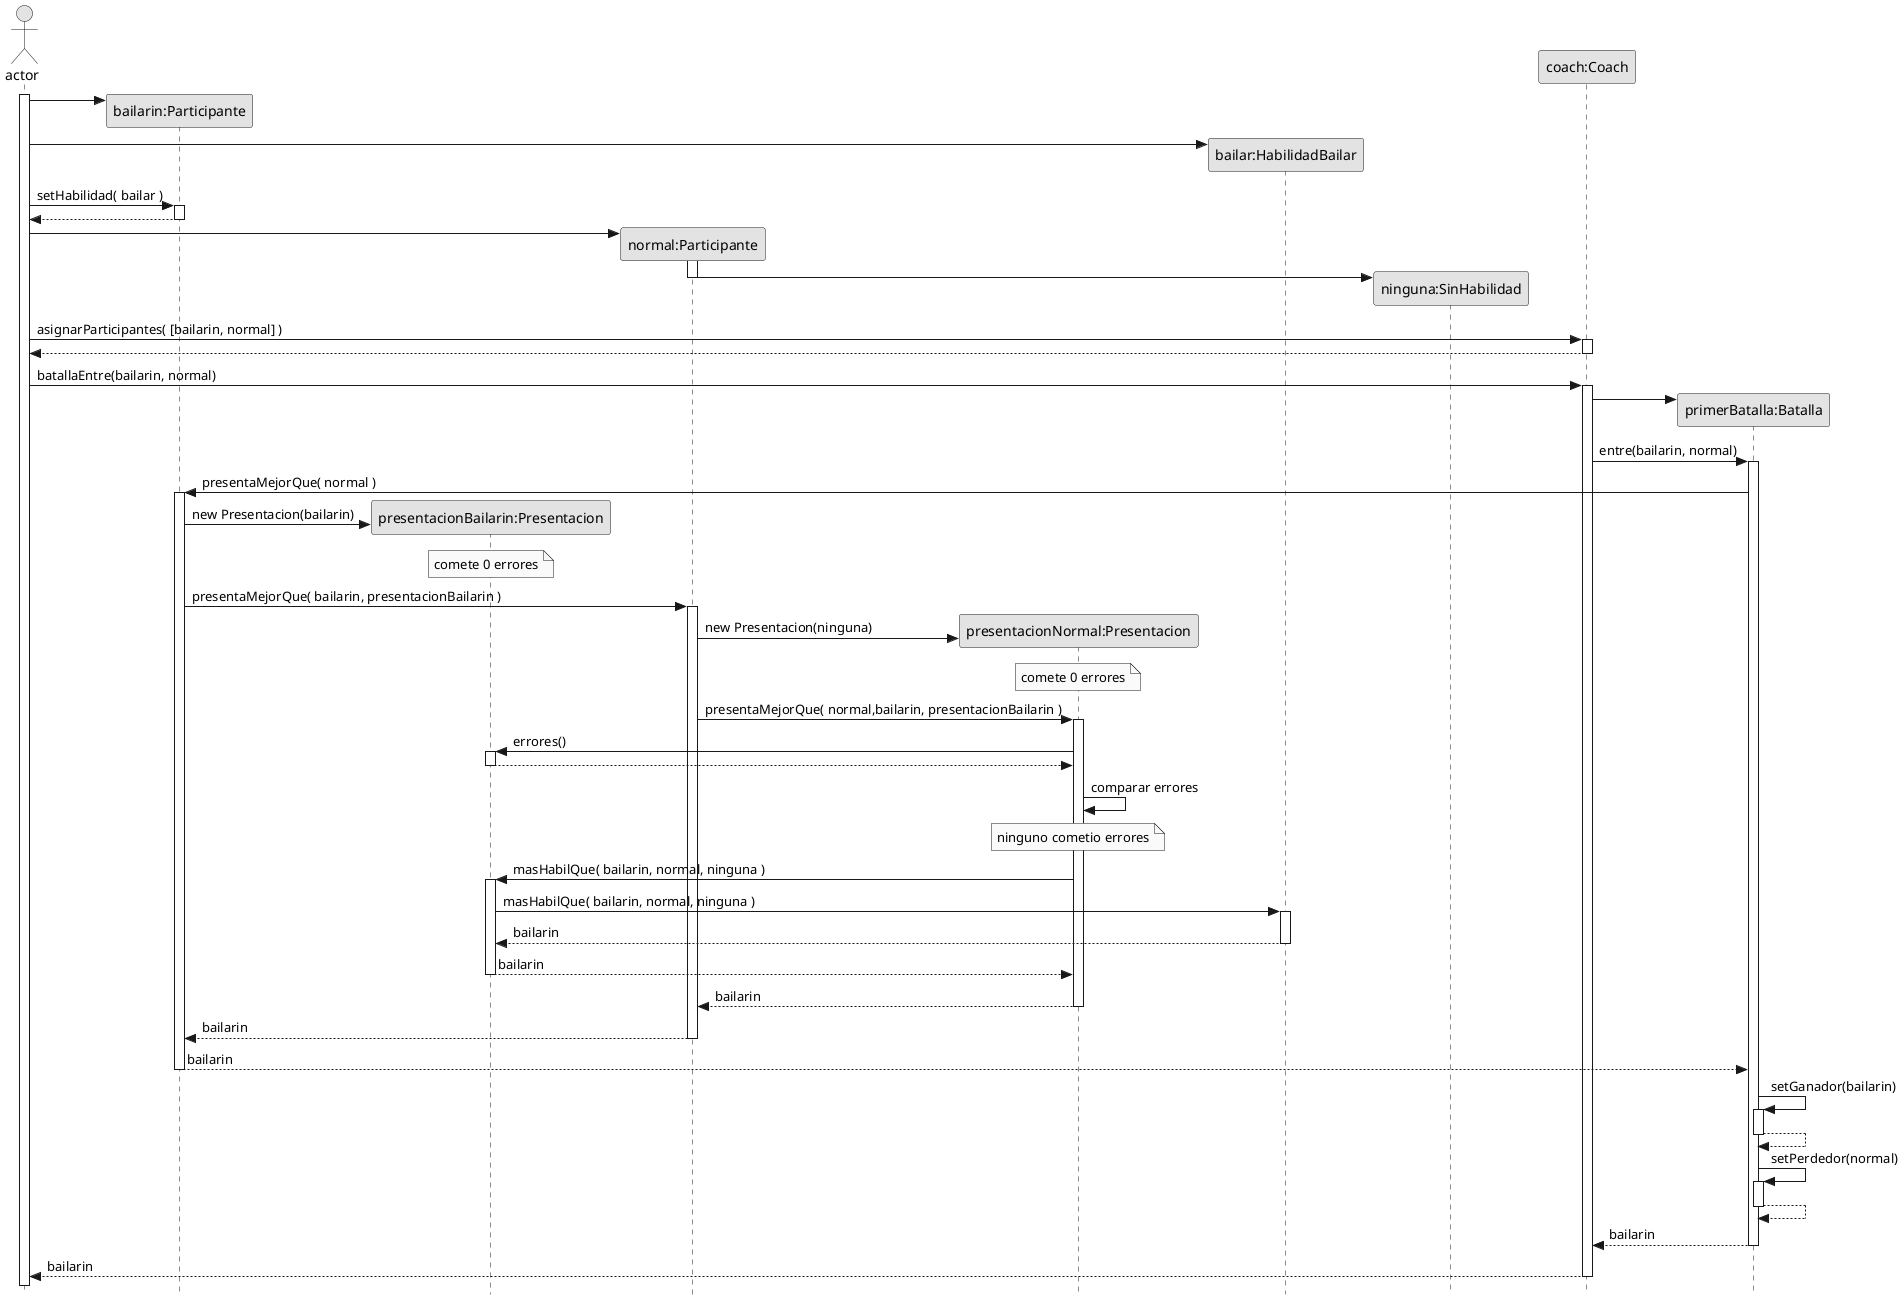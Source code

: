 @startuml
skinparam style strictuml
skinparam classAttributeIconSize 0
skinparam monochrome true

actor actor
participant p1 as "bailarin:Participante"
participant pp1 as "presentacionBailarin:Presentacion"
participant p2 as "normal:Participante"
participant pp2 as "presentacionNormal:Presentacion"
participant hab as "bailar:HabilidadBailar"
participant hab2 as "ninguna:SinHabilidad"
participant coach as "coach:Coach"
participant bat as "primerBatalla:Batalla"

actor ++

actor -> p1 **
actor -> hab **
actor -> p1 ++: setHabilidad( bailar )
return

actor -> p2 **
p2++
p2 -> hab2 **
p2--

actor -> coach ++ : asignarParticipantes( [bailarin, normal] )
return

actor -> coach ++: batallaEntre(bailarin, normal)

coach -> bat **
coach -> bat ++: entre(bailarin, normal)

bat -> p1 ++: presentaMejorQue( normal )

p1 -> pp1 ** : new Presentacion(bailarin)
note over pp1 : comete 0 errores

p1 -> p2 ++: presentaMejorQue( bailarin, presentacionBailarin )

p2 -> pp2 ** : new Presentacion(ninguna)
note over pp2 : comete 0 errores

p2 -> pp2 ++: presentaMejorQue( normal,bailarin, presentacionBailarin )

pp2 -> pp1 ++: errores()
return

pp2 -> pp2 : comparar errores

note over pp2 : ninguno cometio errores

pp2 -> pp1 ++: masHabilQue( bailarin, normal, ninguna )
pp1 -> hab ++: masHabilQue( bailarin, normal, ninguna )

return bailarin
return bailarin
return bailarin
return bailarin
return bailarin

bat -> bat ++ : setGanador(bailarin)
return
bat -> bat ++ : setPerdedor(normal)
return

return bailarin
return bailarin


@enduml